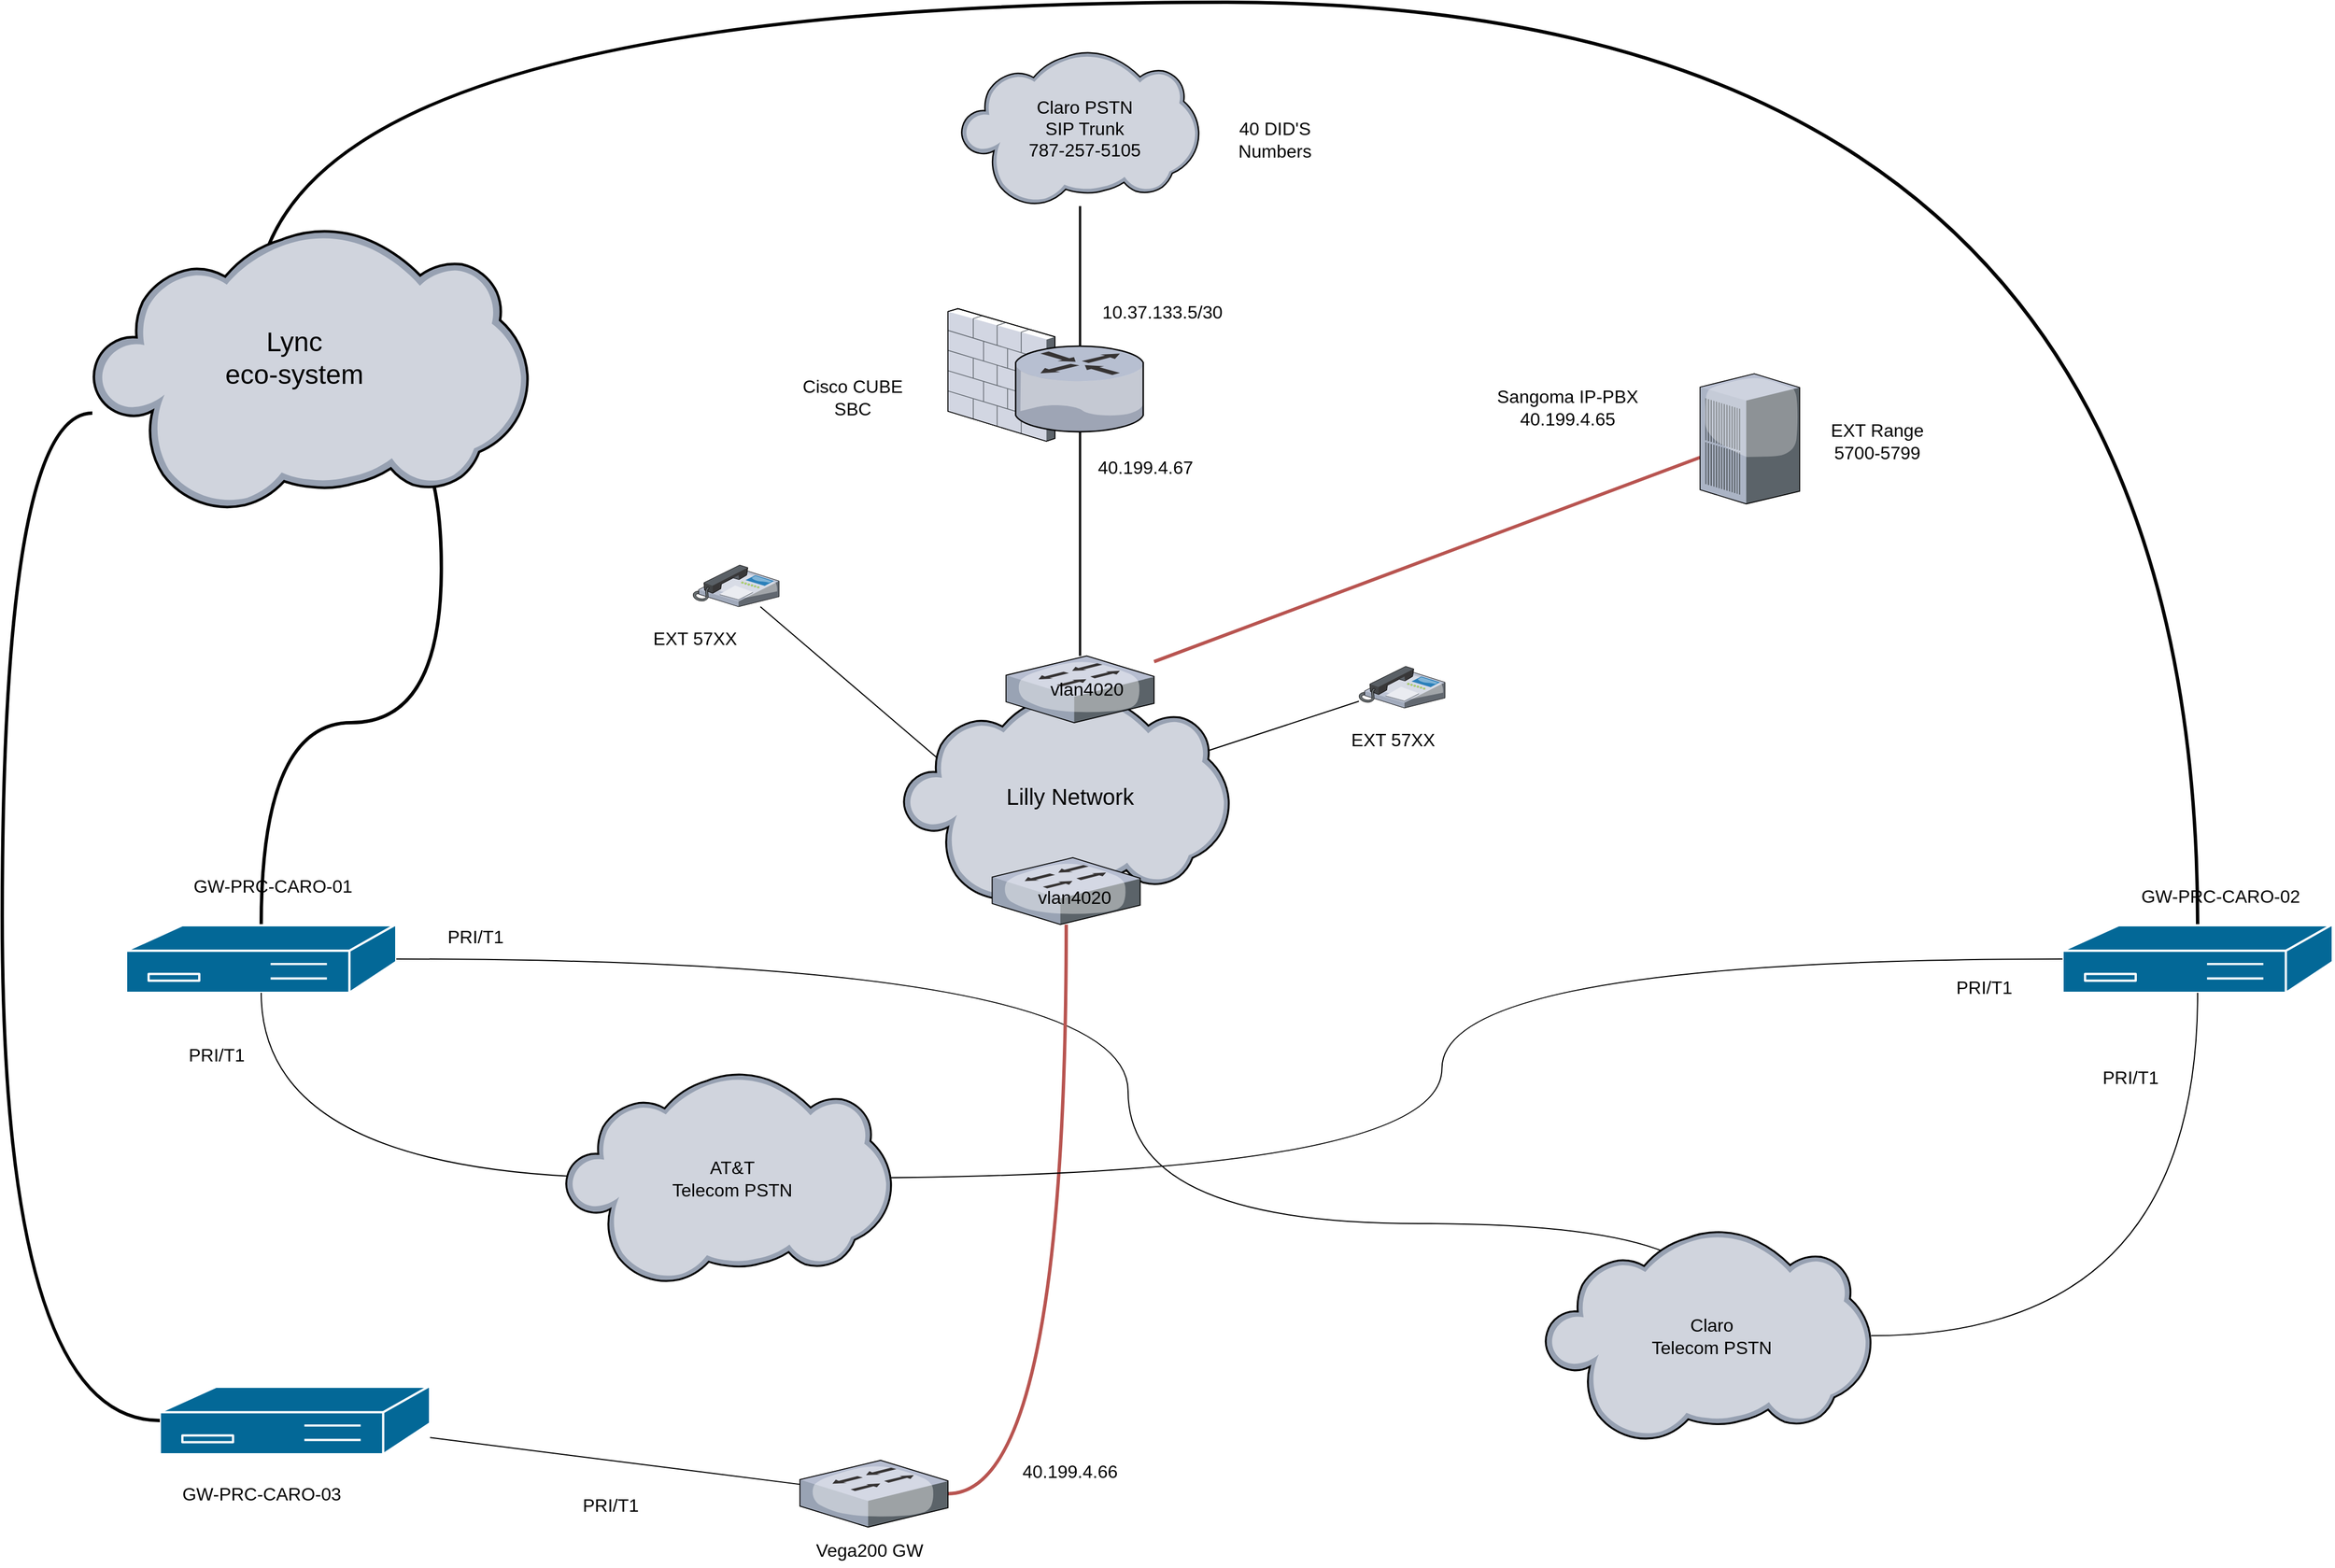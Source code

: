 <mxfile version="14.1.9" type="github">
  <diagram name="Page-1" id="e3a06f82-3646-2815-327d-82caf3d4e204">
    <mxGraphModel dx="3356" dy="1816" grid="1" gridSize="10" guides="1" tooltips="1" connect="1" arrows="1" fold="1" page="1" pageScale="1.5" pageWidth="1700" pageHeight="1100" background="none" math="0" shadow="0">
      <root>
        <mxCell id="0" style=";html=1;" />
        <mxCell id="1" style=";html=1;" parent="0" />
        <mxCell id="2gC9s2rack67uk8PMBhe-48" style="edgeStyle=orthogonalEdgeStyle;curved=1;rounded=0;orthogonalLoop=1;jettySize=auto;html=1;endArrow=none;endFill=0;strokeWidth=3;fontSize=16;" edge="1" parent="1" source="2gC9s2rack67uk8PMBhe-42" target="2gC9s2rack67uk8PMBhe-9">
          <mxGeometry relative="1" as="geometry">
            <Array as="points">
              <mxPoint x="295" y="60" />
              <mxPoint x="2020" y="60" />
            </Array>
          </mxGeometry>
        </mxCell>
        <mxCell id="2gC9s2rack67uk8PMBhe-50" style="edgeStyle=orthogonalEdgeStyle;curved=1;rounded=0;orthogonalLoop=1;jettySize=auto;html=1;endArrow=none;endFill=0;strokeWidth=3;fontSize=16;" edge="1" parent="1" source="2gC9s2rack67uk8PMBhe-42" target="2gC9s2rack67uk8PMBhe-7">
          <mxGeometry relative="1" as="geometry">
            <Array as="points">
              <mxPoint x="460" y="425" />
              <mxPoint x="460" y="700" />
              <mxPoint x="300" y="700" />
            </Array>
          </mxGeometry>
        </mxCell>
        <mxCell id="2gC9s2rack67uk8PMBhe-40" value="" style="group;fontSize=19;" vertex="1" connectable="0" parent="1">
          <mxGeometry x="150" y="260" width="400" height="278.58" as="geometry" />
        </mxCell>
        <mxCell id="2gC9s2rack67uk8PMBhe-41" value="" style="verticalLabelPosition=bottom;aspect=fixed;html=1;verticalAlign=top;strokeColor=none;align=center;outlineConnect=0;shape=mxgraph.citrix.cloud;" vertex="1" parent="2gC9s2rack67uk8PMBhe-40">
          <mxGeometry width="387.325" height="252.776" as="geometry" />
        </mxCell>
        <mxCell id="2gC9s2rack67uk8PMBhe-42" value="&lt;div style=&quot;font-size: 24px;&quot;&gt;Lync&lt;/div&gt;&lt;div style=&quot;font-size: 24px;&quot;&gt; eco-system&lt;/div&gt;" style="text;html=1;align=center;verticalAlign=middle;resizable=0;points=[];autosize=1;fontSize=24;" vertex="1" parent="2gC9s2rack67uk8PMBhe-40">
          <mxGeometry x="88.649" y="76.316" width="180" height="80" as="geometry" />
        </mxCell>
        <mxCell id="6a7d8f32e03d9370-51" style="edgeStyle=none;rounded=0;html=1;startSize=10;endSize=10;jettySize=auto;orthogonalLoop=1;fontSize=14;endArrow=none;endFill=0;strokeWidth=3;fillColor=#f8cecc;strokeColor=#b85450;" parent="1" source="sF7BfKBR3R4_CQybX4fq-12" target="sF7BfKBR3R4_CQybX4fq-11" edge="1">
          <mxGeometry relative="1" as="geometry">
            <mxPoint x="1180" y="350" as="sourcePoint" />
            <mxPoint x="1360" y="358.801" as="targetPoint" />
          </mxGeometry>
        </mxCell>
        <mxCell id="sF7BfKBR3R4_CQybX4fq-2" value="" style="verticalLabelPosition=bottom;aspect=fixed;html=1;verticalAlign=top;strokeColor=none;align=center;outlineConnect=0;shape=mxgraph.citrix.cloud;" parent="1" vertex="1">
          <mxGeometry x="921.52" y="103" width="211.62" height="138.1" as="geometry" />
        </mxCell>
        <mxCell id="sF7BfKBR3R4_CQybX4fq-24" style="rounded=0;orthogonalLoop=1;jettySize=auto;html=1;fontSize=16;entryX=0.086;entryY=1.168;entryDx=0;entryDy=0;entryPerimeter=0;" parent="1" source="sF7BfKBR3R4_CQybX4fq-10" target="sF7BfKBR3R4_CQybX4fq-14" edge="1">
          <mxGeometry relative="1" as="geometry">
            <mxPoint x="580" y="630" as="targetPoint" />
          </mxGeometry>
        </mxCell>
        <mxCell id="sF7BfKBR3R4_CQybX4fq-10" value="" style="verticalLabelPosition=bottom;aspect=fixed;html=1;verticalAlign=top;strokeColor=none;align=center;outlineConnect=0;shape=mxgraph.citrix.ip_phone;" parent="1" vertex="1">
          <mxGeometry x="683.5" y="560" width="76.5" height="37" as="geometry" />
        </mxCell>
        <mxCell id="sF7BfKBR3R4_CQybX4fq-11" value="" style="verticalLabelPosition=bottom;aspect=fixed;html=1;verticalAlign=top;strokeColor=none;align=center;outlineConnect=0;shape=mxgraph.citrix.pbx_server;" parent="1" vertex="1">
          <mxGeometry x="1578.04" y="390.0" width="88.46" height="115.68" as="geometry" />
        </mxCell>
        <mxCell id="sF7BfKBR3R4_CQybX4fq-15" value="&lt;div&gt;Claro PSTN&lt;/div&gt;&lt;div&gt;SIP Trunk&lt;/div&gt;787-257-5105" style="text;html=1;resizable=0;autosize=1;align=center;verticalAlign=middle;points=[];fillColor=none;strokeColor=none;rounded=0;fontSize=16;" parent="1" vertex="1">
          <mxGeometry x="956.25" y="132.05" width="150" height="80" as="geometry" />
        </mxCell>
        <mxCell id="sF7BfKBR3R4_CQybX4fq-17" value="&lt;div&gt;Sangoma IP-PBX&lt;/div&gt;&lt;div&gt;40.199.4.65&lt;br&gt;&lt;/div&gt;" style="text;html=1;resizable=0;autosize=1;align=center;verticalAlign=middle;points=[];fillColor=none;strokeColor=none;rounded=0;fontSize=16;rotation=0;" parent="1" vertex="1">
          <mxGeometry x="1370" y="390" width="180" height="60" as="geometry" />
        </mxCell>
        <mxCell id="sF7BfKBR3R4_CQybX4fq-18" value="&lt;div&gt;Cisco CUBE&lt;/div&gt;&lt;div&gt;SBC&lt;br&gt;&lt;/div&gt;" style="text;html=1;resizable=0;autosize=1;align=center;verticalAlign=middle;points=[];fillColor=none;strokeColor=none;rounded=0;fontSize=16;rotation=0;" parent="1" vertex="1">
          <mxGeometry x="760" y="381.3" width="130" height="60" as="geometry" />
        </mxCell>
        <mxCell id="sF7BfKBR3R4_CQybX4fq-21" value="" style="group" parent="1" vertex="1" connectable="0">
          <mxGeometry x="910" y="332.2" width="174.66" height="117.8" as="geometry" />
        </mxCell>
        <mxCell id="sF7BfKBR3R4_CQybX4fq-7" value="" style="verticalLabelPosition=bottom;aspect=fixed;html=1;verticalAlign=top;strokeColor=none;shape=mxgraph.citrix.firewall;fillColor=#66B2FF;gradientColor=#0066CC;fontSize=14;" parent="sF7BfKBR3R4_CQybX4fq-21" vertex="1">
          <mxGeometry width="95" height="117.8" as="geometry" />
        </mxCell>
        <mxCell id="sF7BfKBR3R4_CQybX4fq-19" value="" style="verticalLabelPosition=bottom;aspect=fixed;html=1;verticalAlign=top;strokeColor=none;align=center;outlineConnect=0;shape=mxgraph.citrix.router;fontSize=16;" parent="sF7BfKBR3R4_CQybX4fq-21" vertex="1">
          <mxGeometry x="60" y="33.26" width="114.66" height="76.09" as="geometry" />
        </mxCell>
        <mxCell id="sF7BfKBR3R4_CQybX4fq-29" style="edgeStyle=none;rounded=0;orthogonalLoop=1;jettySize=auto;html=1;endArrow=none;endFill=0;strokeWidth=2;fontSize=16;" parent="1" source="sF7BfKBR3R4_CQybX4fq-12" target="sF7BfKBR3R4_CQybX4fq-19" edge="1">
          <mxGeometry relative="1" as="geometry" />
        </mxCell>
        <mxCell id="sF7BfKBR3R4_CQybX4fq-27" style="edgeStyle=none;rounded=0;orthogonalLoop=1;jettySize=auto;html=1;fontSize=16;" parent="1" source="sF7BfKBR3R4_CQybX4fq-26" target="sF7BfKBR3R4_CQybX4fq-14" edge="1">
          <mxGeometry relative="1" as="geometry" />
        </mxCell>
        <mxCell id="sF7BfKBR3R4_CQybX4fq-26" value="" style="verticalLabelPosition=bottom;aspect=fixed;html=1;verticalAlign=top;strokeColor=none;align=center;outlineConnect=0;shape=mxgraph.citrix.ip_phone;" parent="1" vertex="1">
          <mxGeometry x="1275" y="650" width="76.5" height="37" as="geometry" />
        </mxCell>
        <mxCell id="sF7BfKBR3R4_CQybX4fq-28" style="edgeStyle=none;rounded=0;orthogonalLoop=1;jettySize=auto;html=1;endArrow=none;endFill=0;strokeWidth=2;fontSize=16;" parent="1" source="sF7BfKBR3R4_CQybX4fq-19" target="sF7BfKBR3R4_CQybX4fq-2" edge="1">
          <mxGeometry relative="1" as="geometry" />
        </mxCell>
        <mxCell id="2gC9s2rack67uk8PMBhe-7" value="" style="shape=mxgraph.cisco.controllers_and_modules.3174_(desktop)_cluster_controller;html=1;pointerEvents=1;dashed=0;fillColor=#036897;strokeColor=#ffffff;strokeWidth=2;verticalLabelPosition=bottom;verticalAlign=top;align=center;outlineConnect=0;" vertex="1" parent="1">
          <mxGeometry x="180" y="880" width="240" height="60" as="geometry" />
        </mxCell>
        <mxCell id="2gC9s2rack67uk8PMBhe-8" value="" style="shape=mxgraph.cisco.controllers_and_modules.3174_(desktop)_cluster_controller;html=1;pointerEvents=1;dashed=0;fillColor=#036897;strokeColor=#ffffff;strokeWidth=2;verticalLabelPosition=bottom;verticalAlign=top;align=center;outlineConnect=0;" vertex="1" parent="1">
          <mxGeometry x="210" y="1290" width="240" height="60" as="geometry" />
        </mxCell>
        <mxCell id="2gC9s2rack67uk8PMBhe-9" value="" style="shape=mxgraph.cisco.controllers_and_modules.3174_(desktop)_cluster_controller;html=1;pointerEvents=1;dashed=0;fillColor=#036897;strokeColor=#ffffff;strokeWidth=2;verticalLabelPosition=bottom;verticalAlign=top;align=center;outlineConnect=0;" vertex="1" parent="1">
          <mxGeometry x="1900" y="880.0" width="240" height="60" as="geometry" />
        </mxCell>
        <mxCell id="2gC9s2rack67uk8PMBhe-11" value="&lt;div&gt;40 DID&#39;S&lt;/div&gt;&lt;div&gt;Numbers&lt;br&gt;&lt;/div&gt;" style="text;html=1;resizable=0;autosize=1;align=center;verticalAlign=middle;points=[];fillColor=none;strokeColor=none;rounded=0;fontSize=16;" vertex="1" parent="1">
          <mxGeometry x="1150" y="152.05" width="100" height="60" as="geometry" />
        </mxCell>
        <mxCell id="2gC9s2rack67uk8PMBhe-12" value="10.37.133.5/30" style="text;html=1;resizable=0;autosize=1;align=center;verticalAlign=middle;points=[];fillColor=none;strokeColor=none;rounded=0;fontSize=16;" vertex="1" parent="1">
          <mxGeometry x="1020" y="320" width="160" height="30" as="geometry" />
        </mxCell>
        <mxCell id="2gC9s2rack67uk8PMBhe-13" style="edgeStyle=orthogonalEdgeStyle;curved=1;rounded=0;orthogonalLoop=1;jettySize=auto;html=1;fontSize=16;endArrow=none;endFill=0;" edge="1" parent="1" source="2gC9s2rack67uk8PMBhe-6" target="2gC9s2rack67uk8PMBhe-7">
          <mxGeometry relative="1" as="geometry" />
        </mxCell>
        <mxCell id="2gC9s2rack67uk8PMBhe-14" style="edgeStyle=orthogonalEdgeStyle;curved=1;rounded=0;orthogonalLoop=1;jettySize=auto;html=1;entryX=1;entryY=0.5;entryDx=0;entryDy=0;entryPerimeter=0;endArrow=none;endFill=0;fontSize=16;" edge="1" parent="1" source="2gC9s2rack67uk8PMBhe-3" target="2gC9s2rack67uk8PMBhe-7">
          <mxGeometry relative="1" as="geometry">
            <Array as="points">
              <mxPoint x="1070" y="1145" />
              <mxPoint x="1070" y="910" />
            </Array>
          </mxGeometry>
        </mxCell>
        <mxCell id="2gC9s2rack67uk8PMBhe-15" value="EXT 57XX" style="text;html=1;resizable=0;autosize=1;align=center;verticalAlign=middle;points=[];fillColor=none;strokeColor=none;rounded=0;fontSize=16;" vertex="1" parent="1">
          <mxGeometry x="630" y="610" width="110" height="30" as="geometry" />
        </mxCell>
        <mxCell id="2gC9s2rack67uk8PMBhe-16" value="&lt;div&gt;EXT Range&lt;/div&gt;&lt;div&gt;5700-5799&lt;br&gt;&lt;/div&gt;" style="text;html=1;resizable=0;autosize=1;align=center;verticalAlign=middle;points=[];fillColor=none;strokeColor=none;rounded=0;fontSize=16;" vertex="1" parent="1">
          <mxGeometry x="1670" y="420" width="130" height="60" as="geometry" />
        </mxCell>
        <mxCell id="2gC9s2rack67uk8PMBhe-21" style="edgeStyle=none;rounded=0;orthogonalLoop=1;jettySize=auto;html=1;endArrow=none;endFill=0;fontSize=16;" edge="1" parent="1" source="2gC9s2rack67uk8PMBhe-17" target="2gC9s2rack67uk8PMBhe-8">
          <mxGeometry relative="1" as="geometry" />
        </mxCell>
        <mxCell id="2gC9s2rack67uk8PMBhe-28" style="edgeStyle=orthogonalEdgeStyle;curved=1;rounded=0;orthogonalLoop=1;jettySize=auto;html=1;endArrow=none;endFill=0;fontSize=16;strokeWidth=3;fillColor=#f8cecc;strokeColor=#b85450;" edge="1" parent="1" source="2gC9s2rack67uk8PMBhe-17" target="2gC9s2rack67uk8PMBhe-37">
          <mxGeometry relative="1" as="geometry" />
        </mxCell>
        <mxCell id="2gC9s2rack67uk8PMBhe-17" value="" style="verticalLabelPosition=bottom;aspect=fixed;html=1;verticalAlign=top;strokeColor=none;align=center;outlineConnect=0;shape=mxgraph.citrix.switch;" vertex="1" parent="1">
          <mxGeometry x="778.5" y="1355.34" width="131.5" height="59.32" as="geometry" />
        </mxCell>
        <mxCell id="2gC9s2rack67uk8PMBhe-18" value="&lt;div&gt;Vega200 GW&lt;br&gt;&lt;/div&gt;" style="text;html=1;resizable=0;autosize=1;align=center;verticalAlign=middle;points=[];fillColor=none;strokeColor=none;rounded=0;fontSize=16;" vertex="1" parent="1">
          <mxGeometry x="770" y="1420" width="140" height="30" as="geometry" />
        </mxCell>
        <mxCell id="2gC9s2rack67uk8PMBhe-20" value="40.199.4.66" style="text;html=1;resizable=0;autosize=1;align=center;verticalAlign=middle;points=[];fillColor=none;strokeColor=none;rounded=0;fontSize=16;" vertex="1" parent="1">
          <mxGeometry x="952.5" y="1350" width="130" height="30" as="geometry" />
        </mxCell>
        <mxCell id="2gC9s2rack67uk8PMBhe-22" value="PRI/T1" style="text;html=1;resizable=0;autosize=1;align=center;verticalAlign=middle;points=[];fillColor=none;strokeColor=none;rounded=0;fontSize=16;" vertex="1" parent="1">
          <mxGeometry x="570" y="1380" width="80" height="30" as="geometry" />
        </mxCell>
        <mxCell id="2gC9s2rack67uk8PMBhe-25" style="edgeStyle=orthogonalEdgeStyle;curved=1;rounded=0;orthogonalLoop=1;jettySize=auto;html=1;endArrow=none;endFill=0;fontSize=16;" edge="1" parent="1" source="2gC9s2rack67uk8PMBhe-2" target="2gC9s2rack67uk8PMBhe-9">
          <mxGeometry relative="1" as="geometry" />
        </mxCell>
        <mxCell id="2gC9s2rack67uk8PMBhe-26" style="edgeStyle=orthogonalEdgeStyle;curved=1;rounded=0;orthogonalLoop=1;jettySize=auto;html=1;entryX=0;entryY=0.5;entryDx=0;entryDy=0;entryPerimeter=0;endArrow=none;endFill=0;fontSize=16;" edge="1" parent="1" source="2gC9s2rack67uk8PMBhe-6" target="2gC9s2rack67uk8PMBhe-9">
          <mxGeometry relative="1" as="geometry" />
        </mxCell>
        <mxCell id="2gC9s2rack67uk8PMBhe-1" value="" style="group;fontSize=15;" vertex="1" connectable="0" parent="1">
          <mxGeometry x="1440" y="1150" width="295" height="189.26" as="geometry" />
        </mxCell>
        <mxCell id="2gC9s2rack67uk8PMBhe-2" value="" style="verticalLabelPosition=bottom;aspect=fixed;html=1;verticalAlign=top;strokeColor=none;align=center;outlineConnect=0;shape=mxgraph.citrix.cloud;" vertex="1" parent="2gC9s2rack67uk8PMBhe-1">
          <mxGeometry width="290" height="189.26" as="geometry" />
        </mxCell>
        <mxCell id="2gC9s2rack67uk8PMBhe-3" value="&lt;div&gt;Claro&lt;/div&gt;&lt;div&gt;Telecom PSTN&lt;br&gt;&lt;/div&gt;" style="text;html=1;align=center;verticalAlign=middle;resizable=0;points=[];autosize=1;fontSize=16;" vertex="1" parent="2gC9s2rack67uk8PMBhe-1">
          <mxGeometry x="67.504" y="64.627" width="160" height="60" as="geometry" />
        </mxCell>
        <mxCell id="2gC9s2rack67uk8PMBhe-4" value="" style="group;fontSize=15;" vertex="1" connectable="0" parent="1">
          <mxGeometry x="570" y="1010" width="295" height="189.26" as="geometry" />
        </mxCell>
        <mxCell id="2gC9s2rack67uk8PMBhe-5" value="" style="verticalLabelPosition=bottom;aspect=fixed;html=1;verticalAlign=top;strokeColor=none;align=center;outlineConnect=0;shape=mxgraph.citrix.cloud;" vertex="1" parent="2gC9s2rack67uk8PMBhe-4">
          <mxGeometry width="290" height="189.26" as="geometry" />
        </mxCell>
        <mxCell id="2gC9s2rack67uk8PMBhe-6" value="&lt;div&gt;AT&amp;amp;T&lt;br&gt;&lt;/div&gt;&lt;div&gt;Telecom PSTN&lt;br&gt;&lt;/div&gt;" style="text;html=1;align=center;verticalAlign=middle;resizable=0;points=[];autosize=1;fontSize=16;" vertex="1" parent="2gC9s2rack67uk8PMBhe-4">
          <mxGeometry x="67.504" y="64.627" width="160" height="60" as="geometry" />
        </mxCell>
        <mxCell id="2gC9s2rack67uk8PMBhe-27" value="GW-PRC-CARO-03" style="text;html=1;resizable=0;autosize=1;align=center;verticalAlign=middle;points=[];fillColor=none;strokeColor=none;rounded=0;fontSize=16;" vertex="1" parent="1">
          <mxGeometry x="200" y="1370" width="200" height="30" as="geometry" />
        </mxCell>
        <mxCell id="2gC9s2rack67uk8PMBhe-29" value="GW-PRC-CARO-01" style="text;html=1;resizable=0;autosize=1;align=center;verticalAlign=middle;points=[];fillColor=none;strokeColor=none;rounded=0;fontSize=16;" vertex="1" parent="1">
          <mxGeometry x="210" y="830" width="200" height="30" as="geometry" />
        </mxCell>
        <mxCell id="2gC9s2rack67uk8PMBhe-30" value="GW-PRC-CARO-02" style="text;html=1;resizable=0;autosize=1;align=center;verticalAlign=middle;points=[];fillColor=none;strokeColor=none;rounded=0;fontSize=16;" vertex="1" parent="1">
          <mxGeometry x="1940" y="839.26" width="200" height="30" as="geometry" />
        </mxCell>
        <mxCell id="2gC9s2rack67uk8PMBhe-31" value="40.199.4.67" style="text;html=1;resizable=0;autosize=1;align=center;verticalAlign=middle;points=[];fillColor=none;strokeColor=none;rounded=0;fontSize=16;" vertex="1" parent="1">
          <mxGeometry x="1020" y="457.8" width="130" height="30" as="geometry" />
        </mxCell>
        <mxCell id="2gC9s2rack67uk8PMBhe-32" value="PRI/T1" style="text;html=1;resizable=0;autosize=1;align=center;verticalAlign=middle;points=[];fillColor=none;strokeColor=none;rounded=0;fontSize=16;" vertex="1" parent="1">
          <mxGeometry x="220" y="980.0" width="80" height="30" as="geometry" />
        </mxCell>
        <mxCell id="2gC9s2rack67uk8PMBhe-33" value="PRI/T1" style="text;html=1;resizable=0;autosize=1;align=center;verticalAlign=middle;points=[];fillColor=none;strokeColor=none;rounded=0;fontSize=16;" vertex="1" parent="1">
          <mxGeometry x="1790" y="920.0" width="80" height="30" as="geometry" />
        </mxCell>
        <mxCell id="2gC9s2rack67uk8PMBhe-34" value="PRI/T1" style="text;html=1;resizable=0;autosize=1;align=center;verticalAlign=middle;points=[];fillColor=none;strokeColor=none;rounded=0;fontSize=16;" vertex="1" parent="1">
          <mxGeometry x="1920" y="1000.0" width="80" height="30" as="geometry" />
        </mxCell>
        <mxCell id="2gC9s2rack67uk8PMBhe-35" value="PRI/T1" style="text;html=1;resizable=0;autosize=1;align=center;verticalAlign=middle;points=[];fillColor=none;strokeColor=none;rounded=0;fontSize=16;" vertex="1" parent="1">
          <mxGeometry x="450" y="875.0" width="80" height="30" as="geometry" />
        </mxCell>
        <mxCell id="sF7BfKBR3R4_CQybX4fq-16" value="" style="group;fontSize=15;" parent="1" vertex="1" connectable="0">
          <mxGeometry x="870" y="670.74" width="295" height="208.58" as="geometry" />
        </mxCell>
        <mxCell id="sF7BfKBR3R4_CQybX4fq-13" value="" style="verticalLabelPosition=bottom;aspect=fixed;html=1;verticalAlign=top;strokeColor=none;align=center;outlineConnect=0;shape=mxgraph.citrix.cloud;" parent="sF7BfKBR3R4_CQybX4fq-16" vertex="1">
          <mxGeometry width="290" height="189.26" as="geometry" />
        </mxCell>
        <mxCell id="sF7BfKBR3R4_CQybX4fq-14" value="&lt;font style=&quot;font-size: 20px&quot;&gt;Lilly Network&lt;/font&gt;" style="text;html=1;align=center;verticalAlign=middle;resizable=0;points=[];autosize=1;fontSize=16;" parent="sF7BfKBR3R4_CQybX4fq-16" vertex="1">
          <mxGeometry x="82.504" y="79.627" width="130" height="30" as="geometry" />
        </mxCell>
        <mxCell id="sF7BfKBR3R4_CQybX4fq-12" value="" style="verticalLabelPosition=bottom;aspect=fixed;html=1;verticalAlign=top;strokeColor=none;align=center;outlineConnect=0;shape=mxgraph.citrix.switch;" parent="sF7BfKBR3R4_CQybX4fq-16" vertex="1">
          <mxGeometry x="91.58" y="-30" width="131.5" height="59.32" as="geometry" />
        </mxCell>
        <mxCell id="2gC9s2rack67uk8PMBhe-36" value="vlan4020" style="text;html=1;resizable=0;autosize=1;align=center;verticalAlign=middle;points=[];fillColor=none;strokeColor=none;rounded=0;fontSize=16;" vertex="1" parent="sF7BfKBR3R4_CQybX4fq-16">
          <mxGeometry x="112.5" y="-15.34" width="100" height="30" as="geometry" />
        </mxCell>
        <mxCell id="2gC9s2rack67uk8PMBhe-37" value="" style="verticalLabelPosition=bottom;aspect=fixed;html=1;verticalAlign=top;strokeColor=none;align=center;outlineConnect=0;shape=mxgraph.citrix.switch;" vertex="1" parent="sF7BfKBR3R4_CQybX4fq-16">
          <mxGeometry x="79.25" y="149.26" width="131.5" height="59.32" as="geometry" />
        </mxCell>
        <mxCell id="2gC9s2rack67uk8PMBhe-38" value="vlan4020" style="text;html=1;resizable=0;autosize=1;align=center;verticalAlign=middle;points=[];fillColor=none;strokeColor=none;rounded=0;fontSize=16;" vertex="1" parent="sF7BfKBR3R4_CQybX4fq-16">
          <mxGeometry x="102.39" y="169.26" width="100" height="30" as="geometry" />
        </mxCell>
        <mxCell id="2gC9s2rack67uk8PMBhe-39" value="EXT 57XX" style="text;html=1;resizable=0;autosize=1;align=center;verticalAlign=middle;points=[];fillColor=none;strokeColor=none;rounded=0;fontSize=16;" vertex="1" parent="1">
          <mxGeometry x="1250" y="700" width="110" height="30" as="geometry" />
        </mxCell>
        <mxCell id="2gC9s2rack67uk8PMBhe-47" style="edgeStyle=orthogonalEdgeStyle;curved=1;rounded=0;orthogonalLoop=1;jettySize=auto;html=1;endArrow=none;endFill=0;strokeWidth=3;fontSize=16;" edge="1" parent="1" source="2gC9s2rack67uk8PMBhe-41" target="2gC9s2rack67uk8PMBhe-8">
          <mxGeometry relative="1" as="geometry">
            <Array as="points">
              <mxPoint x="70" y="425" />
              <mxPoint x="70" y="1320" />
            </Array>
          </mxGeometry>
        </mxCell>
      </root>
    </mxGraphModel>
  </diagram>
</mxfile>
